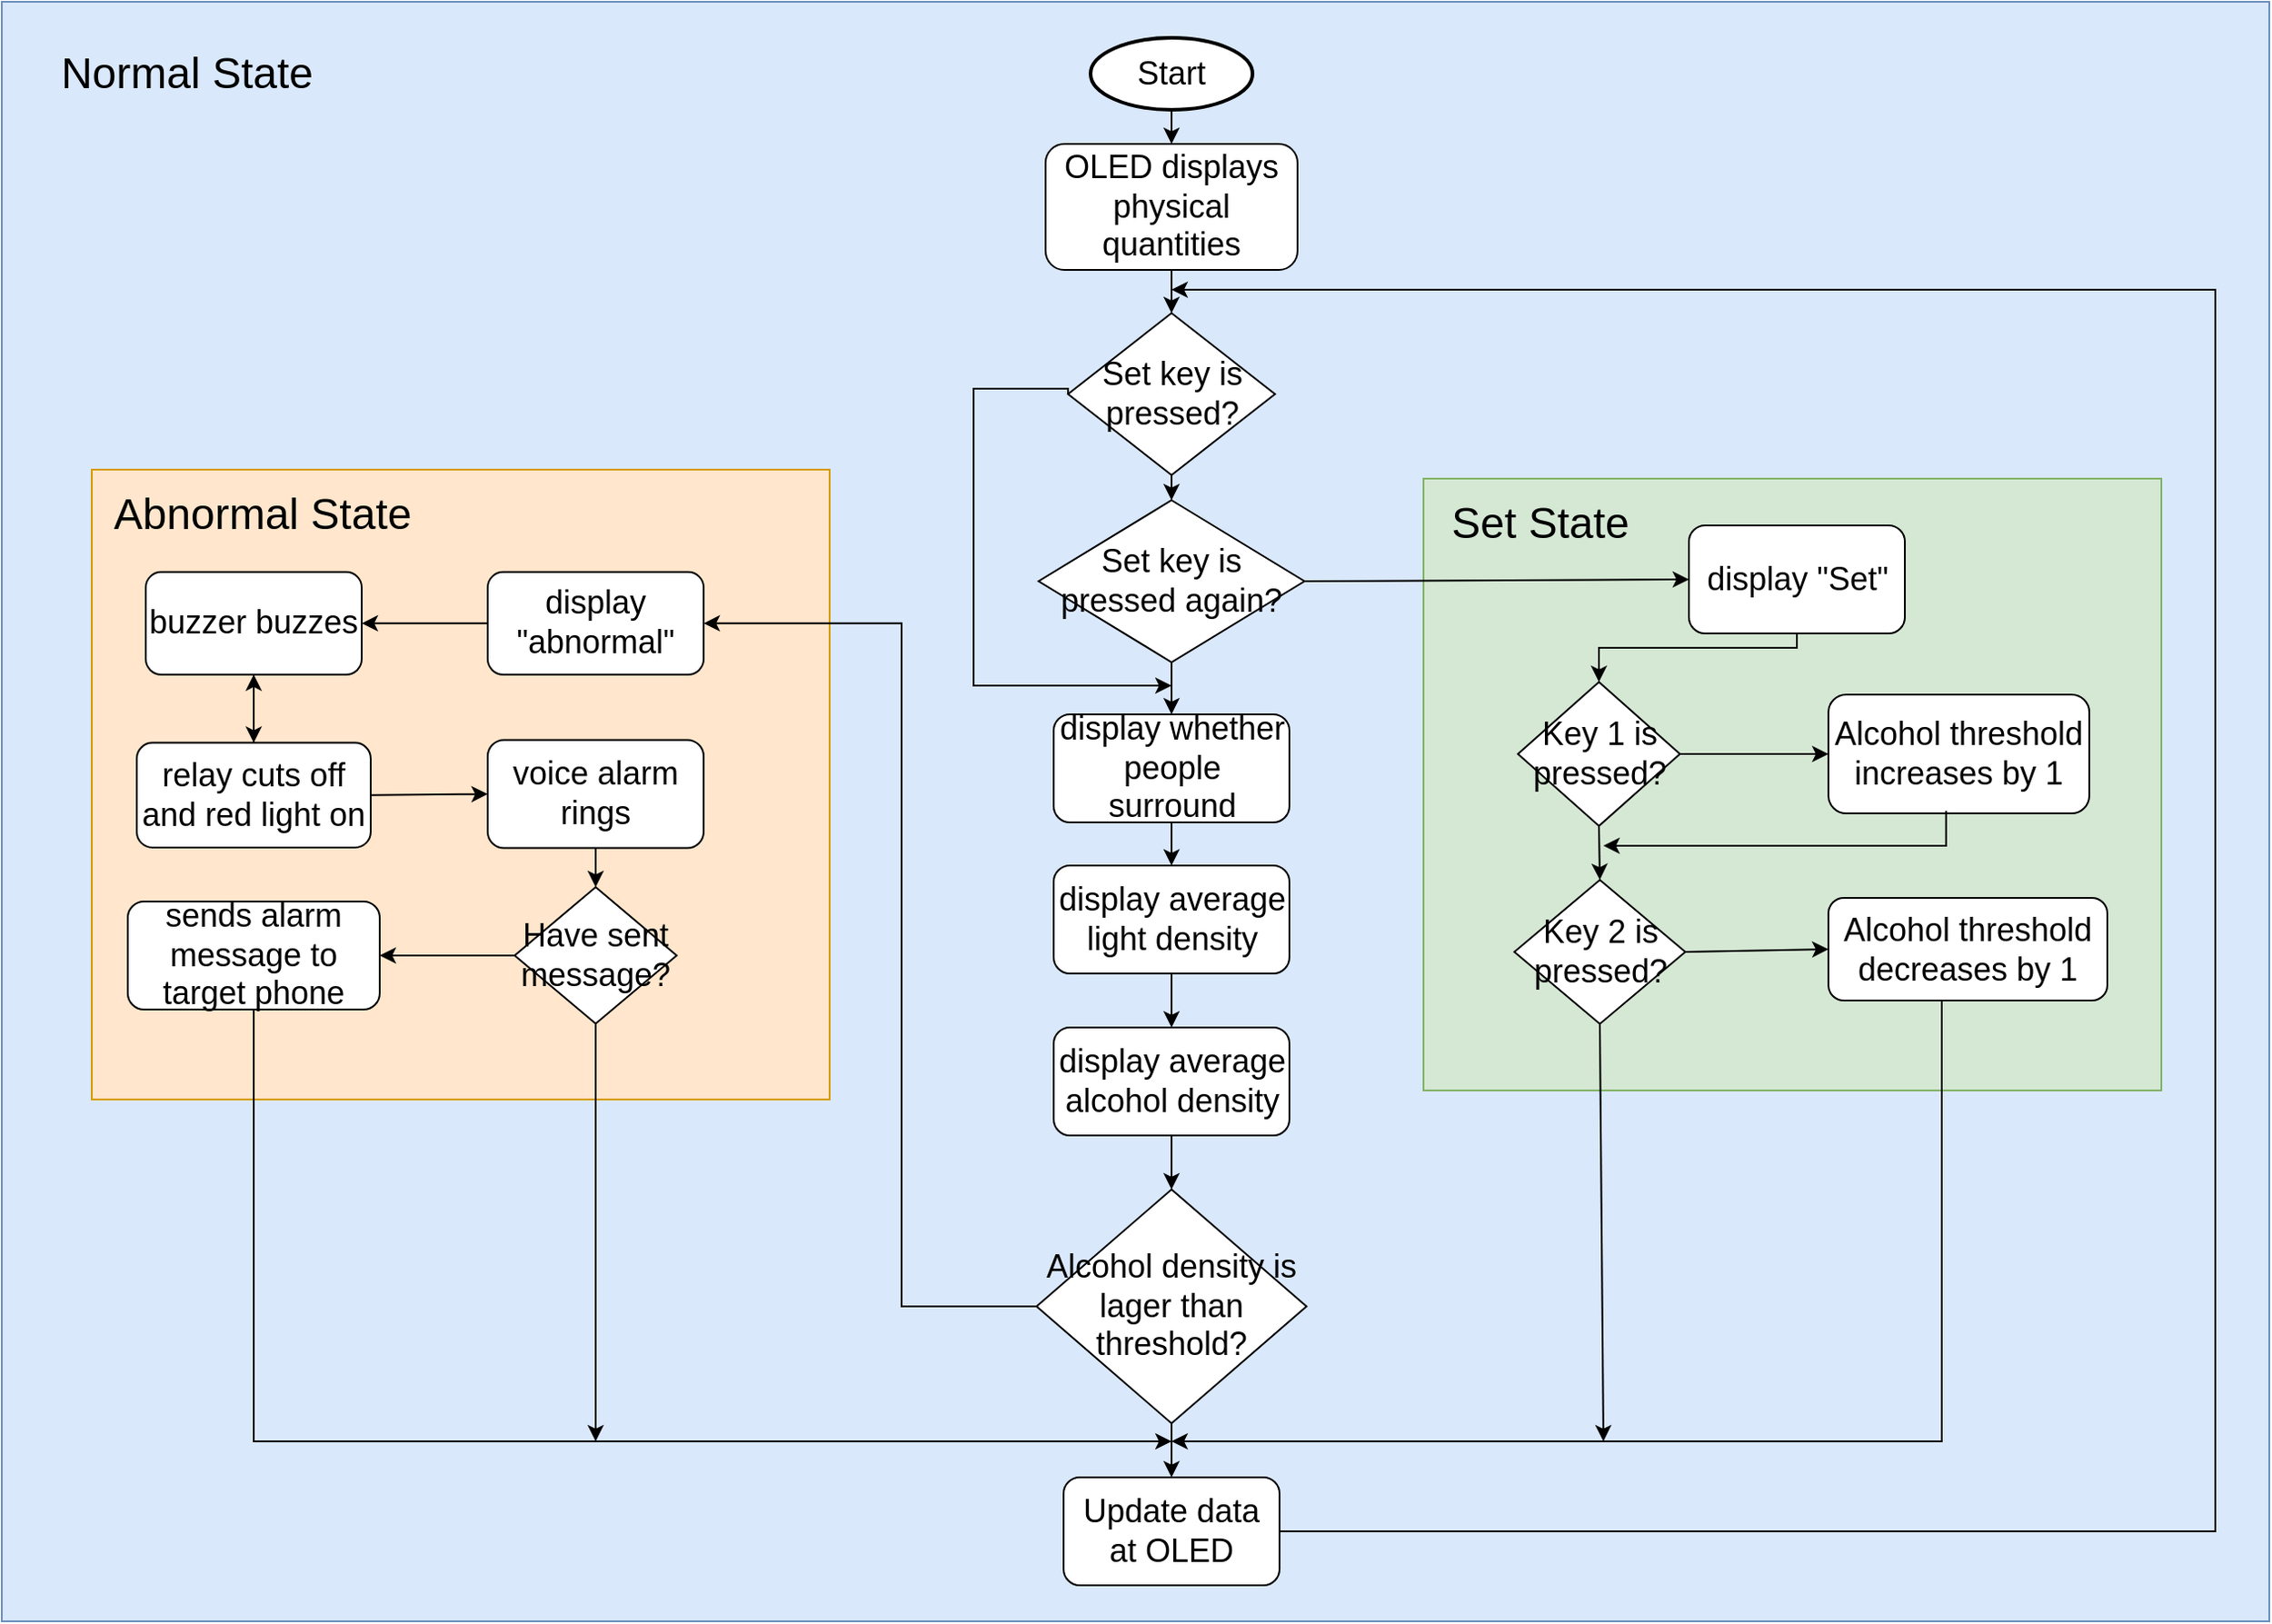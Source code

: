 <mxfile version="21.2.8" type="github">
  <diagram id="C5RBs43oDa-KdzZeNtuy" name="Page-1">
    <mxGraphModel dx="2327" dy="-396" grid="1" gridSize="10" guides="1" tooltips="1" connect="1" arrows="1" fold="1" page="1" pageScale="1" pageWidth="827" pageHeight="1169" math="0" shadow="0">
      <root>
        <mxCell id="WIyWlLk6GJQsqaUBKTNV-0" />
        <mxCell id="WIyWlLk6GJQsqaUBKTNV-1" parent="WIyWlLk6GJQsqaUBKTNV-0" />
        <mxCell id="Y0dImnukWvkpnwRvtKVF-49" value="" style="rounded=0;whiteSpace=wrap;html=1;fillColor=#dae8fc;strokeColor=#6c8ebf;fontSize=16;" vertex="1" parent="WIyWlLk6GJQsqaUBKTNV-1">
          <mxGeometry x="-516" y="1340" width="1260" height="900" as="geometry" />
        </mxCell>
        <mxCell id="Y0dImnukWvkpnwRvtKVF-50" value="" style="group;fillColor=#ffe6cc;strokeColor=#d79b00;fontSize=20;html=1;" vertex="1" connectable="0" parent="WIyWlLk6GJQsqaUBKTNV-1">
          <mxGeometry x="-466" y="1600" width="410" height="350" as="geometry" />
        </mxCell>
        <mxCell id="Y0dImnukWvkpnwRvtKVF-28" value="&lt;font style=&quot;font-size: 24px;&quot;&gt;Abnormal State&lt;/font&gt;" style="text;html=1;strokeColor=none;fillColor=none;align=center;verticalAlign=middle;whiteSpace=wrap;rounded=0;container=0;fontSize=24;" vertex="1" parent="Y0dImnukWvkpnwRvtKVF-50">
          <mxGeometry x="10" y="9.49" width="170" height="30.51" as="geometry" />
        </mxCell>
        <mxCell id="Y0dImnukWvkpnwRvtKVF-31" value="display &quot;abnormal&quot;" style="rounded=1;whiteSpace=wrap;html=1;container=0;fontSize=18;" vertex="1" parent="Y0dImnukWvkpnwRvtKVF-50">
          <mxGeometry x="220" y="56.923" width="120" height="56.923" as="geometry" />
        </mxCell>
        <mxCell id="Y0dImnukWvkpnwRvtKVF-32" value="buzzer buzzes" style="rounded=1;whiteSpace=wrap;html=1;container=0;fontSize=18;" vertex="1" parent="Y0dImnukWvkpnwRvtKVF-50">
          <mxGeometry x="30" y="56.923" width="120" height="56.923" as="geometry" />
        </mxCell>
        <mxCell id="Y0dImnukWvkpnwRvtKVF-111" value="" style="edgeStyle=orthogonalEdgeStyle;rounded=0;orthogonalLoop=1;jettySize=auto;html=1;" edge="1" parent="Y0dImnukWvkpnwRvtKVF-50" source="Y0dImnukWvkpnwRvtKVF-33" target="Y0dImnukWvkpnwRvtKVF-32">
          <mxGeometry relative="1" as="geometry" />
        </mxCell>
        <mxCell id="Y0dImnukWvkpnwRvtKVF-33" value="relay cuts off and red light on" style="rounded=1;whiteSpace=wrap;html=1;container=0;fontSize=18;" vertex="1" parent="Y0dImnukWvkpnwRvtKVF-50">
          <mxGeometry x="25" y="151.79" width="130" height="58.21" as="geometry" />
        </mxCell>
        <mxCell id="Y0dImnukWvkpnwRvtKVF-34" value="&lt;font style=&quot;font-size: 18px;&quot;&gt;sends alarm message to target phone&lt;/font&gt;" style="rounded=1;whiteSpace=wrap;html=1;container=0;fontSize=16;" vertex="1" parent="Y0dImnukWvkpnwRvtKVF-50">
          <mxGeometry x="20" y="240" width="140" height="60" as="geometry" />
        </mxCell>
        <mxCell id="Y0dImnukWvkpnwRvtKVF-35" value="&lt;font style=&quot;font-size: 18px;&quot;&gt;Have sent message?&lt;/font&gt;" style="rhombus;whiteSpace=wrap;html=1;container=0;fontSize=16;" vertex="1" parent="Y0dImnukWvkpnwRvtKVF-50">
          <mxGeometry x="235" y="231.998" width="90" height="75.897" as="geometry" />
        </mxCell>
        <mxCell id="Y0dImnukWvkpnwRvtKVF-48" value="&lt;font style=&quot;font-size: 18px;&quot;&gt;voice alarm rings&lt;/font&gt;" style="rounded=1;whiteSpace=wrap;html=1;container=0;fontSize=16;" vertex="1" parent="Y0dImnukWvkpnwRvtKVF-50">
          <mxGeometry x="220" y="150.26" width="120" height="60" as="geometry" />
        </mxCell>
        <mxCell id="Y0dImnukWvkpnwRvtKVF-94" value="" style="endArrow=classic;html=1;rounded=0;entryX=1;entryY=0.5;entryDx=0;entryDy=0;exitX=0;exitY=0.5;exitDx=0;exitDy=0;" edge="1" parent="Y0dImnukWvkpnwRvtKVF-50" source="Y0dImnukWvkpnwRvtKVF-31" target="Y0dImnukWvkpnwRvtKVF-32">
          <mxGeometry width="50" height="50" relative="1" as="geometry">
            <mxPoint x="330" y="240" as="sourcePoint" />
            <mxPoint x="380" y="190" as="targetPoint" />
          </mxGeometry>
        </mxCell>
        <mxCell id="Y0dImnukWvkpnwRvtKVF-95" value="" style="endArrow=classic;html=1;rounded=0;entryX=0.5;entryY=0;entryDx=0;entryDy=0;exitX=0.5;exitY=1;exitDx=0;exitDy=0;" edge="1" parent="Y0dImnukWvkpnwRvtKVF-50" source="Y0dImnukWvkpnwRvtKVF-32" target="Y0dImnukWvkpnwRvtKVF-33">
          <mxGeometry width="50" height="50" relative="1" as="geometry">
            <mxPoint x="310" y="250" as="sourcePoint" />
            <mxPoint x="360" y="200" as="targetPoint" />
          </mxGeometry>
        </mxCell>
        <mxCell id="Y0dImnukWvkpnwRvtKVF-96" value="" style="endArrow=classic;html=1;rounded=0;exitX=1;exitY=0.5;exitDx=0;exitDy=0;entryX=0;entryY=0.5;entryDx=0;entryDy=0;" edge="1" parent="Y0dImnukWvkpnwRvtKVF-50" source="Y0dImnukWvkpnwRvtKVF-33" target="Y0dImnukWvkpnwRvtKVF-48">
          <mxGeometry width="50" height="50" relative="1" as="geometry">
            <mxPoint x="180" y="230" as="sourcePoint" />
            <mxPoint x="230" y="180" as="targetPoint" />
          </mxGeometry>
        </mxCell>
        <mxCell id="Y0dImnukWvkpnwRvtKVF-97" value="" style="endArrow=classic;html=1;rounded=0;exitX=0.5;exitY=1;exitDx=0;exitDy=0;entryX=0.5;entryY=0;entryDx=0;entryDy=0;" edge="1" parent="Y0dImnukWvkpnwRvtKVF-50" source="Y0dImnukWvkpnwRvtKVF-48" target="Y0dImnukWvkpnwRvtKVF-35">
          <mxGeometry width="50" height="50" relative="1" as="geometry">
            <mxPoint x="340" y="280" as="sourcePoint" />
            <mxPoint x="390" y="230" as="targetPoint" />
          </mxGeometry>
        </mxCell>
        <mxCell id="Y0dImnukWvkpnwRvtKVF-99" value="" style="endArrow=classic;html=1;rounded=0;entryX=1;entryY=0.5;entryDx=0;entryDy=0;exitX=0;exitY=0.5;exitDx=0;exitDy=0;" edge="1" parent="Y0dImnukWvkpnwRvtKVF-50" source="Y0dImnukWvkpnwRvtKVF-35" target="Y0dImnukWvkpnwRvtKVF-34">
          <mxGeometry width="50" height="50" relative="1" as="geometry">
            <mxPoint x="170" y="320" as="sourcePoint" />
            <mxPoint x="220" y="270" as="targetPoint" />
          </mxGeometry>
        </mxCell>
        <mxCell id="Y0dImnukWvkpnwRvtKVF-51" value="&lt;font style=&quot;font-size: 24px;&quot;&gt;Normal State&lt;/font&gt;" style="text;html=1;strokeColor=none;fillColor=none;align=center;verticalAlign=middle;whiteSpace=wrap;rounded=0;fontSize=24;" vertex="1" parent="WIyWlLk6GJQsqaUBKTNV-1">
          <mxGeometry x="-486" y="1355" width="146" height="50" as="geometry" />
        </mxCell>
        <mxCell id="Y0dImnukWvkpnwRvtKVF-53" value="Start" style="strokeWidth=2;html=1;shape=mxgraph.flowchart.start_1;whiteSpace=wrap;fontSize=18;" vertex="1" parent="WIyWlLk6GJQsqaUBKTNV-1">
          <mxGeometry x="89" y="1360" width="90" height="40" as="geometry" />
        </mxCell>
        <mxCell id="Y0dImnukWvkpnwRvtKVF-54" value="Set key is pressed?" style="rhombus;whiteSpace=wrap;html=1;fontSize=18;" vertex="1" parent="WIyWlLk6GJQsqaUBKTNV-1">
          <mxGeometry x="76.5" y="1513" width="115" height="90" as="geometry" />
        </mxCell>
        <mxCell id="Y0dImnukWvkpnwRvtKVF-58" value="OLED displays physical quantities" style="rounded=1;whiteSpace=wrap;html=1;fontSize=18;" vertex="1" parent="WIyWlLk6GJQsqaUBKTNV-1">
          <mxGeometry x="64" y="1419" width="140" height="70" as="geometry" />
        </mxCell>
        <mxCell id="Y0dImnukWvkpnwRvtKVF-59" value="" style="group;fontSize=16;html=1;" vertex="1" connectable="0" parent="WIyWlLk6GJQsqaUBKTNV-1">
          <mxGeometry x="274" y="1605" width="410" height="340" as="geometry" />
        </mxCell>
        <mxCell id="Y0dImnukWvkpnwRvtKVF-36" value="" style="rounded=0;whiteSpace=wrap;html=1;fillColor=#d5e8d4;strokeColor=#82b366;container=0;fontSize=16;" vertex="1" parent="Y0dImnukWvkpnwRvtKVF-59">
          <mxGeometry width="410" height="340" as="geometry" />
        </mxCell>
        <mxCell id="Y0dImnukWvkpnwRvtKVF-37" value="&lt;font style=&quot;font-size: 24px;&quot;&gt;Set State&lt;/font&gt;" style="text;html=1;strokeColor=none;fillColor=none;align=center;verticalAlign=middle;whiteSpace=wrap;rounded=0;container=0;fontSize=16;" vertex="1" parent="Y0dImnukWvkpnwRvtKVF-59">
          <mxGeometry x="10" y="10" width="110" height="30" as="geometry" />
        </mxCell>
        <mxCell id="Y0dImnukWvkpnwRvtKVF-38" value="&lt;font style=&quot;font-size: 18px;&quot;&gt;display &quot;Set&quot;&lt;/font&gt;" style="rounded=1;whiteSpace=wrap;html=1;container=0;fontSize=16;" vertex="1" parent="Y0dImnukWvkpnwRvtKVF-59">
          <mxGeometry x="147.5" y="26" width="120" height="60" as="geometry" />
        </mxCell>
        <mxCell id="Y0dImnukWvkpnwRvtKVF-43" value="&lt;font style=&quot;font-size: 18px;&quot;&gt;Key 1 is pressed?&lt;/font&gt;" style="rhombus;whiteSpace=wrap;html=1;container=0;fontSize=16;" vertex="1" parent="Y0dImnukWvkpnwRvtKVF-59">
          <mxGeometry x="52.5" y="113" width="90" height="80" as="geometry" />
        </mxCell>
        <mxCell id="Y0dImnukWvkpnwRvtKVF-44" value="&lt;font style=&quot;font-size: 18px;&quot;&gt;Alcohol threshold increases by 1&lt;/font&gt;" style="rounded=1;whiteSpace=wrap;html=1;container=0;fontSize=16;" vertex="1" parent="Y0dImnukWvkpnwRvtKVF-59">
          <mxGeometry x="225" y="120" width="145" height="66" as="geometry" />
        </mxCell>
        <mxCell id="Y0dImnukWvkpnwRvtKVF-45" value="&lt;font style=&quot;font-size: 18px;&quot;&gt;Key 2 is pressed?&lt;/font&gt;" style="rhombus;whiteSpace=wrap;html=1;container=0;fontSize=16;" vertex="1" parent="Y0dImnukWvkpnwRvtKVF-59">
          <mxGeometry x="50.5" y="223" width="95" height="80" as="geometry" />
        </mxCell>
        <mxCell id="Y0dImnukWvkpnwRvtKVF-46" value="&lt;font style=&quot;font-size: 18px;&quot;&gt;Alcohol threshold decreases by 1&lt;/font&gt;" style="rounded=1;whiteSpace=wrap;html=1;container=0;fontSize=16;" vertex="1" parent="Y0dImnukWvkpnwRvtKVF-59">
          <mxGeometry x="225" y="233" width="155" height="57" as="geometry" />
        </mxCell>
        <mxCell id="Y0dImnukWvkpnwRvtKVF-102" value="" style="endArrow=classic;html=1;rounded=0;exitX=0.5;exitY=1;exitDx=0;exitDy=0;entryX=0.5;entryY=0;entryDx=0;entryDy=0;edgeStyle=orthogonalEdgeStyle;" edge="1" parent="Y0dImnukWvkpnwRvtKVF-59" source="Y0dImnukWvkpnwRvtKVF-38" target="Y0dImnukWvkpnwRvtKVF-43">
          <mxGeometry width="50" height="50" relative="1" as="geometry">
            <mxPoint x="180" y="214" as="sourcePoint" />
            <mxPoint x="230" y="164" as="targetPoint" />
            <Array as="points">
              <mxPoint x="208" y="94" />
              <mxPoint x="98" y="94" />
            </Array>
          </mxGeometry>
        </mxCell>
        <mxCell id="Y0dImnukWvkpnwRvtKVF-103" value="" style="endArrow=classic;html=1;rounded=0;entryX=0;entryY=0.5;entryDx=0;entryDy=0;exitX=1;exitY=0.5;exitDx=0;exitDy=0;" edge="1" parent="Y0dImnukWvkpnwRvtKVF-59" source="Y0dImnukWvkpnwRvtKVF-43" target="Y0dImnukWvkpnwRvtKVF-44">
          <mxGeometry width="50" height="50" relative="1" as="geometry">
            <mxPoint x="130" y="204" as="sourcePoint" />
            <mxPoint x="180" y="154" as="targetPoint" />
          </mxGeometry>
        </mxCell>
        <mxCell id="Y0dImnukWvkpnwRvtKVF-104" value="" style="endArrow=classic;html=1;rounded=0;exitX=0.5;exitY=1;exitDx=0;exitDy=0;entryX=0.5;entryY=0;entryDx=0;entryDy=0;" edge="1" parent="Y0dImnukWvkpnwRvtKVF-59" source="Y0dImnukWvkpnwRvtKVF-43" target="Y0dImnukWvkpnwRvtKVF-45">
          <mxGeometry width="50" height="50" relative="1" as="geometry">
            <mxPoint x="160" y="234" as="sourcePoint" />
            <mxPoint x="210" y="184" as="targetPoint" />
          </mxGeometry>
        </mxCell>
        <mxCell id="Y0dImnukWvkpnwRvtKVF-105" value="" style="endArrow=classic;html=1;rounded=0;exitX=0.451;exitY=0.98;exitDx=0;exitDy=0;exitPerimeter=0;edgeStyle=orthogonalEdgeStyle;" edge="1" parent="Y0dImnukWvkpnwRvtKVF-59" source="Y0dImnukWvkpnwRvtKVF-44">
          <mxGeometry width="50" height="50" relative="1" as="geometry">
            <mxPoint x="180" y="274" as="sourcePoint" />
            <mxPoint x="100" y="204" as="targetPoint" />
            <Array as="points">
              <mxPoint x="281" y="204" />
              <mxPoint x="100" y="204" />
            </Array>
          </mxGeometry>
        </mxCell>
        <mxCell id="Y0dImnukWvkpnwRvtKVF-106" value="" style="endArrow=classic;html=1;rounded=0;exitX=1;exitY=0.5;exitDx=0;exitDy=0;entryX=0;entryY=0.5;entryDx=0;entryDy=0;" edge="1" parent="Y0dImnukWvkpnwRvtKVF-59" source="Y0dImnukWvkpnwRvtKVF-45" target="Y0dImnukWvkpnwRvtKVF-46">
          <mxGeometry width="50" height="50" relative="1" as="geometry">
            <mxPoint x="200" y="424" as="sourcePoint" />
            <mxPoint x="250" y="374" as="targetPoint" />
          </mxGeometry>
        </mxCell>
        <mxCell id="Y0dImnukWvkpnwRvtKVF-61" value="display whether people surround" style="rounded=1;whiteSpace=wrap;html=1;fontSize=18;" vertex="1" parent="WIyWlLk6GJQsqaUBKTNV-1">
          <mxGeometry x="68.5" y="1736" width="131" height="60" as="geometry" />
        </mxCell>
        <mxCell id="Y0dImnukWvkpnwRvtKVF-62" value="display average light density" style="rounded=1;whiteSpace=wrap;html=1;fontSize=18;" vertex="1" parent="WIyWlLk6GJQsqaUBKTNV-1">
          <mxGeometry x="68.5" y="1820" width="131" height="60" as="geometry" />
        </mxCell>
        <mxCell id="Y0dImnukWvkpnwRvtKVF-63" value="display average alcohol density" style="rounded=1;whiteSpace=wrap;html=1;fontSize=18;" vertex="1" parent="WIyWlLk6GJQsqaUBKTNV-1">
          <mxGeometry x="68.51" y="1910" width="131" height="60" as="geometry" />
        </mxCell>
        <mxCell id="Y0dImnukWvkpnwRvtKVF-73" value="Alcohol density is lager than threshold?" style="rhombus;whiteSpace=wrap;html=1;fontSize=18;" vertex="1" parent="WIyWlLk6GJQsqaUBKTNV-1">
          <mxGeometry x="59" y="2000" width="150" height="130" as="geometry" />
        </mxCell>
        <mxCell id="Y0dImnukWvkpnwRvtKVF-74" value="Set key is pressed again?" style="rhombus;whiteSpace=wrap;html=1;fontSize=18;" vertex="1" parent="WIyWlLk6GJQsqaUBKTNV-1">
          <mxGeometry x="60.13" y="1617" width="147.75" height="90" as="geometry" />
        </mxCell>
        <mxCell id="Y0dImnukWvkpnwRvtKVF-78" value="&lt;font style=&quot;font-size: 18px;&quot;&gt;Update data at OLED&lt;/font&gt;" style="rounded=1;whiteSpace=wrap;html=1;fontSize=16;" vertex="1" parent="WIyWlLk6GJQsqaUBKTNV-1">
          <mxGeometry x="74.01" y="2160" width="120" height="60" as="geometry" />
        </mxCell>
        <mxCell id="Y0dImnukWvkpnwRvtKVF-81" value="" style="endArrow=classic;html=1;rounded=0;exitX=0.5;exitY=1;exitDx=0;exitDy=0;exitPerimeter=0;entryX=0.5;entryY=0;entryDx=0;entryDy=0;" edge="1" parent="WIyWlLk6GJQsqaUBKTNV-1" source="Y0dImnukWvkpnwRvtKVF-53" target="Y0dImnukWvkpnwRvtKVF-58">
          <mxGeometry width="50" height="50" relative="1" as="geometry">
            <mxPoint x="129" y="1300" as="sourcePoint" />
            <mxPoint x="179" y="1250" as="targetPoint" />
          </mxGeometry>
        </mxCell>
        <mxCell id="Y0dImnukWvkpnwRvtKVF-82" value="" style="endArrow=classic;html=1;rounded=0;exitX=0.5;exitY=1;exitDx=0;exitDy=0;entryX=0.5;entryY=0;entryDx=0;entryDy=0;" edge="1" parent="WIyWlLk6GJQsqaUBKTNV-1" source="Y0dImnukWvkpnwRvtKVF-58" target="Y0dImnukWvkpnwRvtKVF-54">
          <mxGeometry width="50" height="50" relative="1" as="geometry">
            <mxPoint x="234" y="1520" as="sourcePoint" />
            <mxPoint x="284" y="1470" as="targetPoint" />
          </mxGeometry>
        </mxCell>
        <mxCell id="Y0dImnukWvkpnwRvtKVF-83" value="" style="endArrow=classic;html=1;rounded=0;exitX=0.5;exitY=1;exitDx=0;exitDy=0;entryX=0.5;entryY=0;entryDx=0;entryDy=0;" edge="1" parent="WIyWlLk6GJQsqaUBKTNV-1" source="Y0dImnukWvkpnwRvtKVF-54" target="Y0dImnukWvkpnwRvtKVF-74">
          <mxGeometry width="50" height="50" relative="1" as="geometry">
            <mxPoint x="-6" y="1650" as="sourcePoint" />
            <mxPoint x="44" y="1600" as="targetPoint" />
          </mxGeometry>
        </mxCell>
        <mxCell id="Y0dImnukWvkpnwRvtKVF-84" value="" style="endArrow=classic;html=1;rounded=0;exitX=0.5;exitY=1;exitDx=0;exitDy=0;entryX=0.5;entryY=0;entryDx=0;entryDy=0;" edge="1" parent="WIyWlLk6GJQsqaUBKTNV-1" source="Y0dImnukWvkpnwRvtKVF-74" target="Y0dImnukWvkpnwRvtKVF-61">
          <mxGeometry width="50" height="50" relative="1" as="geometry">
            <mxPoint x="244" y="1680" as="sourcePoint" />
            <mxPoint x="294" y="1630" as="targetPoint" />
          </mxGeometry>
        </mxCell>
        <mxCell id="Y0dImnukWvkpnwRvtKVF-85" value="" style="endArrow=classic;html=1;rounded=0;exitX=0.5;exitY=1;exitDx=0;exitDy=0;entryX=0.5;entryY=0;entryDx=0;entryDy=0;" edge="1" parent="WIyWlLk6GJQsqaUBKTNV-1" source="Y0dImnukWvkpnwRvtKVF-61" target="Y0dImnukWvkpnwRvtKVF-62">
          <mxGeometry width="50" height="50" relative="1" as="geometry">
            <mxPoint x="234" y="1950" as="sourcePoint" />
            <mxPoint x="284" y="1900" as="targetPoint" />
          </mxGeometry>
        </mxCell>
        <mxCell id="Y0dImnukWvkpnwRvtKVF-86" value="" style="endArrow=classic;html=1;rounded=0;exitX=0.5;exitY=1;exitDx=0;exitDy=0;entryX=0.5;entryY=0;entryDx=0;entryDy=0;" edge="1" parent="WIyWlLk6GJQsqaUBKTNV-1" source="Y0dImnukWvkpnwRvtKVF-62" target="Y0dImnukWvkpnwRvtKVF-63">
          <mxGeometry width="50" height="50" relative="1" as="geometry">
            <mxPoint x="234" y="1850" as="sourcePoint" />
            <mxPoint x="284" y="1800" as="targetPoint" />
          </mxGeometry>
        </mxCell>
        <mxCell id="Y0dImnukWvkpnwRvtKVF-87" value="" style="endArrow=classic;html=1;rounded=0;exitX=0.5;exitY=1;exitDx=0;exitDy=0;entryX=0.5;entryY=0;entryDx=0;entryDy=0;" edge="1" parent="WIyWlLk6GJQsqaUBKTNV-1" source="Y0dImnukWvkpnwRvtKVF-63" target="Y0dImnukWvkpnwRvtKVF-73">
          <mxGeometry width="50" height="50" relative="1" as="geometry">
            <mxPoint x="214" y="2030" as="sourcePoint" />
            <mxPoint x="264" y="1980" as="targetPoint" />
          </mxGeometry>
        </mxCell>
        <mxCell id="Y0dImnukWvkpnwRvtKVF-88" value="" style="endArrow=classic;html=1;rounded=0;exitX=0.5;exitY=1;exitDx=0;exitDy=0;entryX=0.5;entryY=0;entryDx=0;entryDy=0;" edge="1" parent="WIyWlLk6GJQsqaUBKTNV-1" source="Y0dImnukWvkpnwRvtKVF-73" target="Y0dImnukWvkpnwRvtKVF-78">
          <mxGeometry width="50" height="50" relative="1" as="geometry">
            <mxPoint x="254" y="2210" as="sourcePoint" />
            <mxPoint x="304" y="2160" as="targetPoint" />
          </mxGeometry>
        </mxCell>
        <mxCell id="Y0dImnukWvkpnwRvtKVF-91" value="" style="endArrow=classic;html=1;rounded=0;exitX=0;exitY=0.5;exitDx=0;exitDy=0;edgeStyle=orthogonalEdgeStyle;" edge="1" parent="WIyWlLk6GJQsqaUBKTNV-1" source="Y0dImnukWvkpnwRvtKVF-54">
          <mxGeometry width="50" height="50" relative="1" as="geometry">
            <mxPoint x="-16" y="1770" as="sourcePoint" />
            <mxPoint x="134" y="1720" as="targetPoint" />
            <Array as="points">
              <mxPoint x="24" y="1555" />
              <mxPoint x="24" y="1720" />
            </Array>
          </mxGeometry>
        </mxCell>
        <mxCell id="Y0dImnukWvkpnwRvtKVF-92" value="" style="endArrow=classic;html=1;rounded=0;entryX=0;entryY=0.5;entryDx=0;entryDy=0;exitX=1;exitY=0.5;exitDx=0;exitDy=0;" edge="1" parent="WIyWlLk6GJQsqaUBKTNV-1" source="Y0dImnukWvkpnwRvtKVF-74" target="Y0dImnukWvkpnwRvtKVF-38">
          <mxGeometry width="50" height="50" relative="1" as="geometry">
            <mxPoint x="204" y="1740" as="sourcePoint" />
            <mxPoint x="254" y="1690" as="targetPoint" />
          </mxGeometry>
        </mxCell>
        <mxCell id="Y0dImnukWvkpnwRvtKVF-93" value="" style="endArrow=classic;html=1;rounded=0;exitX=0;exitY=0.5;exitDx=0;exitDy=0;entryX=1;entryY=0.5;entryDx=0;entryDy=0;edgeStyle=orthogonalEdgeStyle;" edge="1" parent="WIyWlLk6GJQsqaUBKTNV-1" source="Y0dImnukWvkpnwRvtKVF-73" target="Y0dImnukWvkpnwRvtKVF-31">
          <mxGeometry width="50" height="50" relative="1" as="geometry">
            <mxPoint x="-36" y="2050" as="sourcePoint" />
            <mxPoint x="-86" y="1940" as="targetPoint" />
            <Array as="points">
              <mxPoint x="-16" y="2065" />
              <mxPoint x="-16" y="1685" />
            </Array>
          </mxGeometry>
        </mxCell>
        <mxCell id="Y0dImnukWvkpnwRvtKVF-100" value="" style="endArrow=classic;html=1;rounded=0;exitX=0.5;exitY=1;exitDx=0;exitDy=0;edgeStyle=orthogonalEdgeStyle;" edge="1" parent="WIyWlLk6GJQsqaUBKTNV-1" source="Y0dImnukWvkpnwRvtKVF-34">
          <mxGeometry width="50" height="50" relative="1" as="geometry">
            <mxPoint x="-256" y="2050" as="sourcePoint" />
            <mxPoint x="134" y="2140" as="targetPoint" />
            <Array as="points">
              <mxPoint x="-376" y="2140" />
            </Array>
          </mxGeometry>
        </mxCell>
        <mxCell id="Y0dImnukWvkpnwRvtKVF-101" value="" style="endArrow=classic;html=1;rounded=0;exitX=0.5;exitY=1;exitDx=0;exitDy=0;" edge="1" parent="WIyWlLk6GJQsqaUBKTNV-1" source="Y0dImnukWvkpnwRvtKVF-35">
          <mxGeometry width="50" height="50" relative="1" as="geometry">
            <mxPoint x="-216" y="2060" as="sourcePoint" />
            <mxPoint x="-186" y="2140" as="targetPoint" />
          </mxGeometry>
        </mxCell>
        <mxCell id="Y0dImnukWvkpnwRvtKVF-107" value="" style="endArrow=classic;html=1;rounded=0;exitX=0.5;exitY=1;exitDx=0;exitDy=0;edgeStyle=orthogonalEdgeStyle;" edge="1" parent="WIyWlLk6GJQsqaUBKTNV-1" source="Y0dImnukWvkpnwRvtKVF-46">
          <mxGeometry width="50" height="50" relative="1" as="geometry">
            <mxPoint x="534" y="2060" as="sourcePoint" />
            <mxPoint x="134" y="2140" as="targetPoint" />
            <Array as="points">
              <mxPoint x="562" y="2140" />
            </Array>
          </mxGeometry>
        </mxCell>
        <mxCell id="Y0dImnukWvkpnwRvtKVF-108" value="" style="endArrow=classic;html=1;rounded=0;exitX=0.5;exitY=1;exitDx=0;exitDy=0;" edge="1" parent="WIyWlLk6GJQsqaUBKTNV-1" source="Y0dImnukWvkpnwRvtKVF-45">
          <mxGeometry width="50" height="50" relative="1" as="geometry">
            <mxPoint x="344" y="2090" as="sourcePoint" />
            <mxPoint x="374" y="2140" as="targetPoint" />
          </mxGeometry>
        </mxCell>
        <mxCell id="Y0dImnukWvkpnwRvtKVF-109" value="" style="endArrow=classic;html=1;rounded=0;exitX=1;exitY=0.5;exitDx=0;exitDy=0;edgeStyle=elbowEdgeStyle;" edge="1" parent="WIyWlLk6GJQsqaUBKTNV-1" source="Y0dImnukWvkpnwRvtKVF-78">
          <mxGeometry width="50" height="50" relative="1" as="geometry">
            <mxPoint x="264" y="2260" as="sourcePoint" />
            <mxPoint x="134" y="1500" as="targetPoint" />
            <Array as="points">
              <mxPoint x="714" y="1610" />
            </Array>
          </mxGeometry>
        </mxCell>
      </root>
    </mxGraphModel>
  </diagram>
</mxfile>
